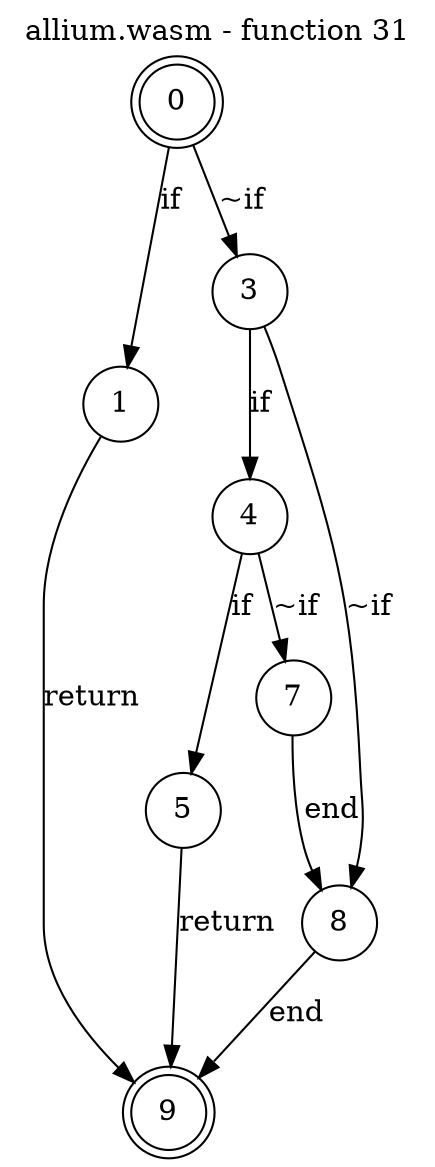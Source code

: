 digraph finite_state_machine {
    label = "allium.wasm - function 31"
    labelloc =  t
    labelfontsize = 16
    labelfontcolor = black
    labelfontname = "Helvetica"
    node [shape = doublecircle]; 0 9;
    node [shape = circle];
    0 -> 1[label="if"];
    0 -> 3[label="~if"];
    1 -> 9[label="return"];
    3 -> 4[label="if"];
    3 -> 8[label="~if"];
    4 -> 5[label="if"];
    4 -> 7[label="~if"];
    5 -> 9[label="return"];
    7 -> 8[label="end"];
    8 -> 9[label="end"];
}
